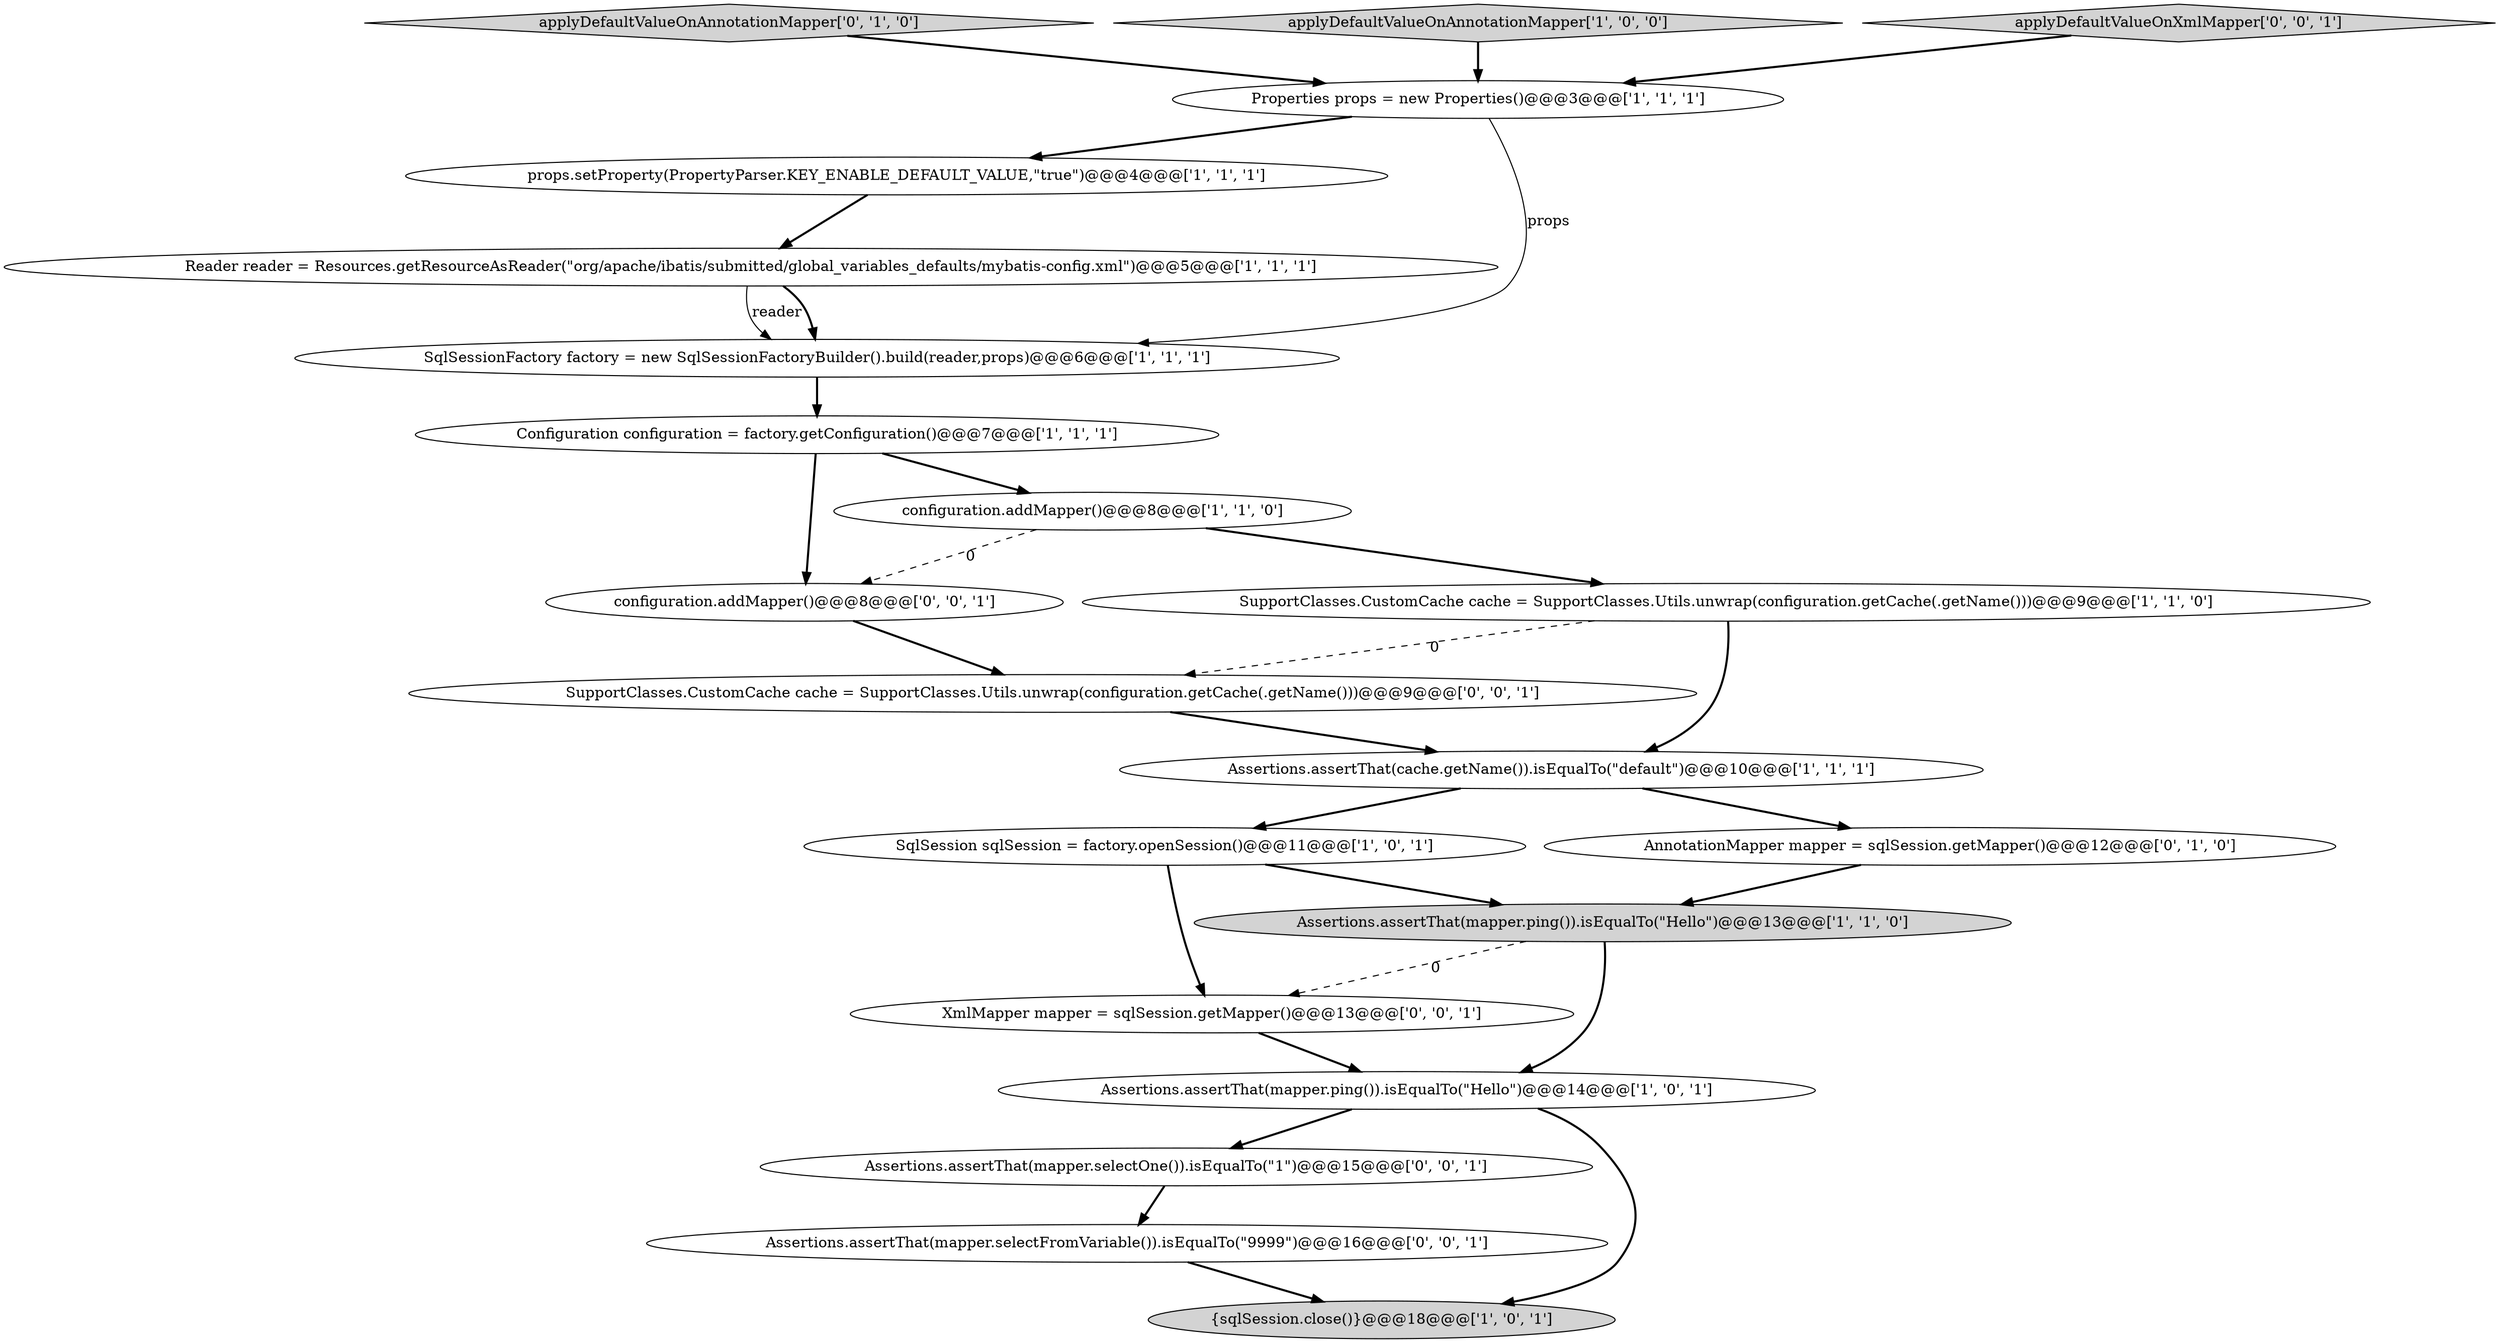 digraph {
12 [style = filled, label = "Reader reader = Resources.getResourceAsReader(\"org/apache/ibatis/submitted/global_variables_defaults/mybatis-config.xml\")@@@5@@@['1', '1', '1']", fillcolor = white, shape = ellipse image = "AAA0AAABBB1BBB"];
18 [style = filled, label = "SupportClasses.CustomCache cache = SupportClasses.Utils.unwrap(configuration.getCache(.getName()))@@@9@@@['0', '0', '1']", fillcolor = white, shape = ellipse image = "AAA0AAABBB3BBB"];
7 [style = filled, label = "SqlSession sqlSession = factory.openSession()@@@11@@@['1', '0', '1']", fillcolor = white, shape = ellipse image = "AAA0AAABBB1BBB"];
17 [style = filled, label = "configuration.addMapper()@@@8@@@['0', '0', '1']", fillcolor = white, shape = ellipse image = "AAA0AAABBB3BBB"];
5 [style = filled, label = "props.setProperty(PropertyParser.KEY_ENABLE_DEFAULT_VALUE,\"true\")@@@4@@@['1', '1', '1']", fillcolor = white, shape = ellipse image = "AAA0AAABBB1BBB"];
4 [style = filled, label = "configuration.addMapper()@@@8@@@['1', '1', '0']", fillcolor = white, shape = ellipse image = "AAA0AAABBB1BBB"];
1 [style = filled, label = "SupportClasses.CustomCache cache = SupportClasses.Utils.unwrap(configuration.getCache(.getName()))@@@9@@@['1', '1', '0']", fillcolor = white, shape = ellipse image = "AAA0AAABBB1BBB"];
15 [style = filled, label = "XmlMapper mapper = sqlSession.getMapper()@@@13@@@['0', '0', '1']", fillcolor = white, shape = ellipse image = "AAA0AAABBB3BBB"];
20 [style = filled, label = "Assertions.assertThat(mapper.selectOne()).isEqualTo(\"1\")@@@15@@@['0', '0', '1']", fillcolor = white, shape = ellipse image = "AAA0AAABBB3BBB"];
16 [style = filled, label = "Assertions.assertThat(mapper.selectFromVariable()).isEqualTo(\"9999\")@@@16@@@['0', '0', '1']", fillcolor = white, shape = ellipse image = "AAA0AAABBB3BBB"];
11 [style = filled, label = "Assertions.assertThat(mapper.ping()).isEqualTo(\"Hello\")@@@14@@@['1', '0', '1']", fillcolor = white, shape = ellipse image = "AAA0AAABBB1BBB"];
6 [style = filled, label = "Properties props = new Properties()@@@3@@@['1', '1', '1']", fillcolor = white, shape = ellipse image = "AAA0AAABBB1BBB"];
10 [style = filled, label = "SqlSessionFactory factory = new SqlSessionFactoryBuilder().build(reader,props)@@@6@@@['1', '1', '1']", fillcolor = white, shape = ellipse image = "AAA0AAABBB1BBB"];
14 [style = filled, label = "applyDefaultValueOnAnnotationMapper['0', '1', '0']", fillcolor = lightgray, shape = diamond image = "AAA0AAABBB2BBB"];
2 [style = filled, label = "Configuration configuration = factory.getConfiguration()@@@7@@@['1', '1', '1']", fillcolor = white, shape = ellipse image = "AAA0AAABBB1BBB"];
9 [style = filled, label = "Assertions.assertThat(mapper.ping()).isEqualTo(\"Hello\")@@@13@@@['1', '1', '0']", fillcolor = lightgray, shape = ellipse image = "AAA0AAABBB1BBB"];
13 [style = filled, label = "AnnotationMapper mapper = sqlSession.getMapper()@@@12@@@['0', '1', '0']", fillcolor = white, shape = ellipse image = "AAA0AAABBB2BBB"];
0 [style = filled, label = "applyDefaultValueOnAnnotationMapper['1', '0', '0']", fillcolor = lightgray, shape = diamond image = "AAA0AAABBB1BBB"];
3 [style = filled, label = "{sqlSession.close()}@@@18@@@['1', '0', '1']", fillcolor = lightgray, shape = ellipse image = "AAA0AAABBB1BBB"];
19 [style = filled, label = "applyDefaultValueOnXmlMapper['0', '0', '1']", fillcolor = lightgray, shape = diamond image = "AAA0AAABBB3BBB"];
8 [style = filled, label = "Assertions.assertThat(cache.getName()).isEqualTo(\"default\")@@@10@@@['1', '1', '1']", fillcolor = white, shape = ellipse image = "AAA0AAABBB1BBB"];
2->17 [style = bold, label=""];
16->3 [style = bold, label=""];
11->20 [style = bold, label=""];
12->10 [style = solid, label="reader"];
1->8 [style = bold, label=""];
9->11 [style = bold, label=""];
4->17 [style = dashed, label="0"];
0->6 [style = bold, label=""];
6->10 [style = solid, label="props"];
1->18 [style = dashed, label="0"];
19->6 [style = bold, label=""];
2->4 [style = bold, label=""];
8->7 [style = bold, label=""];
7->9 [style = bold, label=""];
6->5 [style = bold, label=""];
12->10 [style = bold, label=""];
20->16 [style = bold, label=""];
15->11 [style = bold, label=""];
5->12 [style = bold, label=""];
11->3 [style = bold, label=""];
7->15 [style = bold, label=""];
10->2 [style = bold, label=""];
4->1 [style = bold, label=""];
18->8 [style = bold, label=""];
13->9 [style = bold, label=""];
14->6 [style = bold, label=""];
17->18 [style = bold, label=""];
8->13 [style = bold, label=""];
9->15 [style = dashed, label="0"];
}
